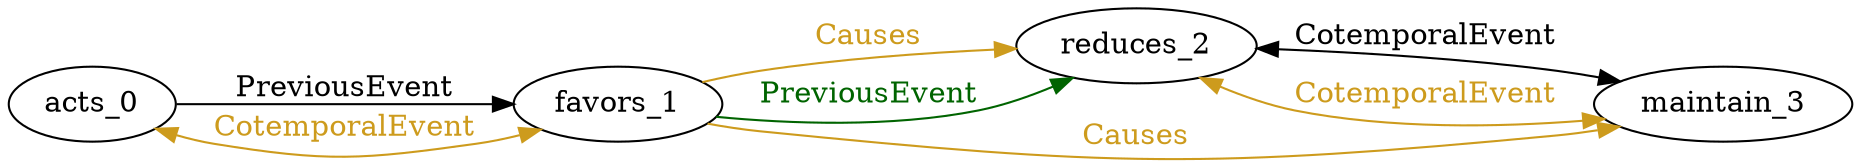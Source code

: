 digraph finite_state_machine { 
	rankdir=LR;
	size="50,50";
node0 [label = "acts_0"]
node1 [label = "favors_1"]
node2 [label = "reduces_2"]
node3 [label = "maintain_3"]
node0 -> node1 [ label = "PreviousEvent" fontcolor="black"  color = "Black"];
node0 -> node1 [ label = "CotemporalEvent" fontcolor="goldenrod3" dir = "both" color = "goldenrod3"];
node1 -> node2 [ label = "Causes" fontcolor="goldenrod3"  color = "goldenrod3"];
node1 -> node3 [ label = "Causes" fontcolor="goldenrod3"  color = "goldenrod3"];
node2 -> node3 [ label = "CotemporalEvent" fontcolor="black" dir = "both" color = "Black"];
node2 -> node3 [ label = "CotemporalEvent" fontcolor="goldenrod3" dir = "both" color = "goldenrod3"];
node1 -> node2 [ label = "PreviousEvent" fontcolor="darkgreen"  color = "darkgreen"];
}